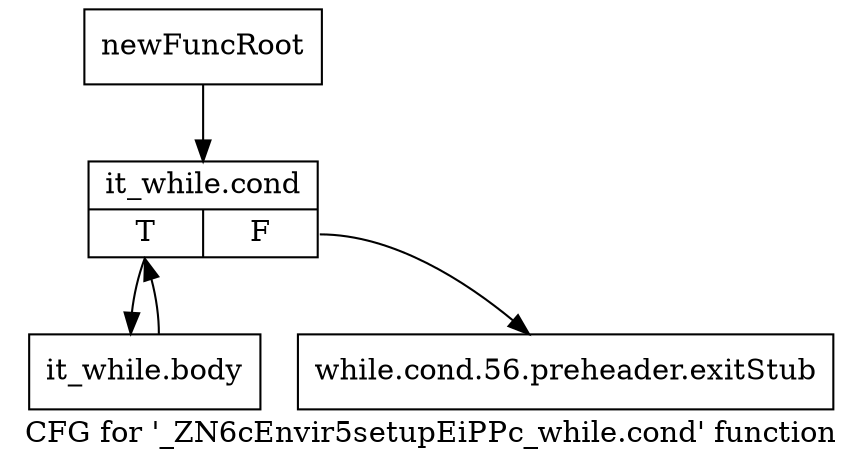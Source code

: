 digraph "CFG for '_ZN6cEnvir5setupEiPPc_while.cond' function" {
	label="CFG for '_ZN6cEnvir5setupEiPPc_while.cond' function";

	Node0x20a5860 [shape=record,label="{newFuncRoot}"];
	Node0x20a5860 -> Node0x20a5900;
	Node0x20a58b0 [shape=record,label="{while.cond.56.preheader.exitStub}"];
	Node0x20a5900 [shape=record,label="{it_while.cond|{<s0>T|<s1>F}}"];
	Node0x20a5900:s0 -> Node0x20a5950;
	Node0x20a5900:s1 -> Node0x20a58b0;
	Node0x20a5950 [shape=record,label="{it_while.body}"];
	Node0x20a5950 -> Node0x20a5900;
}
